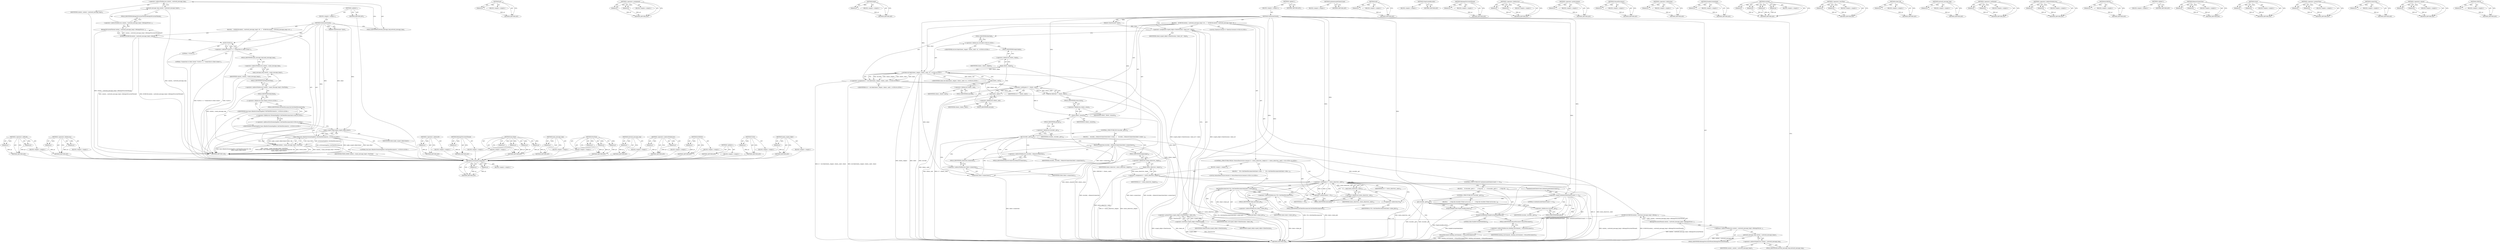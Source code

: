 digraph "CHECK" {
vulnerable_82 [label=<(METHOD,&lt;operator&gt;.shiftLeft)>];
vulnerable_83 [label=<(PARAM,p1)>];
vulnerable_84 [label=<(PARAM,p2)>];
vulnerable_85 [label=<(BLOCK,&lt;empty&gt;,&lt;empty&gt;)>];
vulnerable_86 [label=<(METHOD_RETURN,ANY)>];
vulnerable_108 [label=<(METHOD,&lt;operator&gt;.fieldAccess)>];
vulnerable_109 [label=<(PARAM,p1)>];
vulnerable_110 [label=<(PARAM,p2)>];
vulnerable_111 [label=<(BLOCK,&lt;empty&gt;,&lt;empty&gt;)>];
vulnerable_112 [label=<(METHOD_RETURN,ANY)>];
vulnerable_6 [label=<(METHOD,&lt;global&gt;)<SUB>1</SUB>>];
vulnerable_7 [label=<(BLOCK,&lt;empty&gt;,&lt;empty&gt;)<SUB>1</SUB>>];
vulnerable_8 [label=<(METHOD,OnSessionClosed)<SUB>1</SUB>>];
vulnerable_9 [label=<(PARAM,ClientSession* client)<SUB>1</SUB>>];
vulnerable_10 [label=<(BLOCK,{
   DCHECK(context_-&gt;network_message_loop()-&gt;B...,{
   DCHECK(context_-&gt;network_message_loop()-&gt;B...)<SUB>1</SUB>>];
vulnerable_11 [label=<(DCHECK,DCHECK(context_-&gt;network_message_loop()-&gt;Belong...)<SUB>2</SUB>>];
vulnerable_12 [label=<(BelongsToCurrentThread,context_-&gt;network_message_loop()-&gt;BelongsToCurr...)<SUB>2</SUB>>];
vulnerable_13 [label=<(&lt;operator&gt;.indirectFieldAccess,context_-&gt;network_message_loop()-&gt;BelongsToCurr...)<SUB>2</SUB>>];
vulnerable_14 [label=<(network_message_loop,context_-&gt;network_message_loop())<SUB>2</SUB>>];
vulnerable_15 [label=<(&lt;operator&gt;.indirectFieldAccess,context_-&gt;network_message_loop)<SUB>2</SUB>>];
vulnerable_16 [label=<(IDENTIFIER,context_,context_-&gt;network_message_loop())<SUB>2</SUB>>];
vulnerable_17 [label=<(FIELD_IDENTIFIER,network_message_loop,network_message_loop)<SUB>2</SUB>>];
vulnerable_18 [label=<(FIELD_IDENTIFIER,BelongsToCurrentThread,BelongsToCurrentThread)<SUB>2</SUB>>];
vulnerable_19 [label=<(&lt;operator&gt;.shiftLeft,VLOG(1) &lt;&lt; &quot;Connection to client closed.&quot;)<SUB>4</SUB>>];
vulnerable_20 [label=<(VLOG,VLOG(1))<SUB>4</SUB>>];
vulnerable_21 [label=<(LITERAL,1,VLOG(1))<SUB>4</SUB>>];
vulnerable_22 [label=<(LITERAL,&quot;Connection to client closed.&quot;,VLOG(1) &lt;&lt; &quot;Connection to client closed.&quot;)<SUB>4</SUB>>];
vulnerable_23 [label=<(PostTask,context_-&gt;main_message_loop()-&gt;PostTask(
      ...)<SUB>5</SUB>>];
vulnerable_24 [label=<(&lt;operator&gt;.indirectFieldAccess,context_-&gt;main_message_loop()-&gt;PostTask)<SUB>5</SUB>>];
vulnerable_25 [label=<(main_message_loop,context_-&gt;main_message_loop())<SUB>5</SUB>>];
vulnerable_26 [label=<(&lt;operator&gt;.indirectFieldAccess,context_-&gt;main_message_loop)<SUB>5</SUB>>];
vulnerable_27 [label=<(IDENTIFIER,context_,context_-&gt;main_message_loop())<SUB>5</SUB>>];
vulnerable_28 [label=<(FIELD_IDENTIFIER,main_message_loop,main_message_loop)<SUB>5</SUB>>];
vulnerable_29 [label=<(FIELD_IDENTIFIER,PostTask,PostTask)<SUB>5</SUB>>];
vulnerable_30 [label=<(IDENTIFIER,FROM_HERE,context_-&gt;main_message_loop()-&gt;PostTask(
      ...)<SUB>6</SUB>>];
vulnerable_31 [label="<(base.Bind,base::Bind(&amp;ChromotingHost::OnClientDisconnecte...)<SUB>6</SUB>>"];
vulnerable_32 [label="<(&lt;operator&gt;.fieldAccess,base::Bind)<SUB>6</SUB>>"];
vulnerable_33 [label="<(IDENTIFIER,base,base::Bind(&amp;ChromotingHost::OnClientDisconnecte...)<SUB>6</SUB>>"];
vulnerable_34 [label=<(FIELD_IDENTIFIER,Bind,Bind)<SUB>6</SUB>>];
vulnerable_35 [label="<(&lt;operator&gt;.addressOf,&amp;ChromotingHost::OnClientDisconnected)<SUB>6</SUB>>"];
vulnerable_36 [label="<(&lt;operator&gt;.fieldAccess,ChromotingHost::OnClientDisconnected)<SUB>6</SUB>>"];
vulnerable_37 [label="<(IDENTIFIER,ChromotingHost,base::Bind(&amp;ChromotingHost::OnClientDisconnecte...)<SUB>6</SUB>>"];
vulnerable_38 [label=<(FIELD_IDENTIFIER,OnClientDisconnected,OnClientDisconnected)<SUB>6</SUB>>];
vulnerable_39 [label="<(LITERAL,this,base::Bind(&amp;ChromotingHost::OnClientDisconnecte...)<SUB>6</SUB>>"];
vulnerable_40 [label=<(make_scoped_refptr,make_scoped_refptr(client))<SUB>7</SUB>>];
vulnerable_41 [label=<(IDENTIFIER,client,make_scoped_refptr(client))<SUB>7</SUB>>];
vulnerable_42 [label=<(METHOD_RETURN,void)<SUB>1</SUB>>];
vulnerable_44 [label=<(METHOD_RETURN,ANY)<SUB>1</SUB>>];
vulnerable_113 [label=<(METHOD,&lt;operator&gt;.addressOf)>];
vulnerable_114 [label=<(PARAM,p1)>];
vulnerable_115 [label=<(BLOCK,&lt;empty&gt;,&lt;empty&gt;)>];
vulnerable_116 [label=<(METHOD_RETURN,ANY)>];
vulnerable_69 [label=<(METHOD,BelongsToCurrentThread)>];
vulnerable_70 [label=<(PARAM,p1)>];
vulnerable_71 [label=<(BLOCK,&lt;empty&gt;,&lt;empty&gt;)>];
vulnerable_72 [label=<(METHOD_RETURN,ANY)>];
vulnerable_101 [label=<(METHOD,base.Bind)>];
vulnerable_102 [label=<(PARAM,p1)>];
vulnerable_103 [label=<(PARAM,p2)>];
vulnerable_104 [label=<(PARAM,p3)>];
vulnerable_105 [label=<(PARAM,p4)>];
vulnerable_106 [label=<(BLOCK,&lt;empty&gt;,&lt;empty&gt;)>];
vulnerable_107 [label=<(METHOD_RETURN,ANY)>];
vulnerable_97 [label=<(METHOD,main_message_loop)>];
vulnerable_98 [label=<(PARAM,p1)>];
vulnerable_99 [label=<(BLOCK,&lt;empty&gt;,&lt;empty&gt;)>];
vulnerable_100 [label=<(METHOD_RETURN,ANY)>];
vulnerable_91 [label=<(METHOD,PostTask)>];
vulnerable_92 [label=<(PARAM,p1)>];
vulnerable_93 [label=<(PARAM,p2)>];
vulnerable_94 [label=<(PARAM,p3)>];
vulnerable_95 [label=<(BLOCK,&lt;empty&gt;,&lt;empty&gt;)>];
vulnerable_96 [label=<(METHOD_RETURN,ANY)>];
vulnerable_78 [label=<(METHOD,network_message_loop)>];
vulnerable_79 [label=<(PARAM,p1)>];
vulnerable_80 [label=<(BLOCK,&lt;empty&gt;,&lt;empty&gt;)>];
vulnerable_81 [label=<(METHOD_RETURN,ANY)>];
vulnerable_73 [label=<(METHOD,&lt;operator&gt;.indirectFieldAccess)>];
vulnerable_74 [label=<(PARAM,p1)>];
vulnerable_75 [label=<(PARAM,p2)>];
vulnerable_76 [label=<(BLOCK,&lt;empty&gt;,&lt;empty&gt;)>];
vulnerable_77 [label=<(METHOD_RETURN,ANY)>];
vulnerable_65 [label=<(METHOD,DCHECK)>];
vulnerable_66 [label=<(PARAM,p1)>];
vulnerable_67 [label=<(BLOCK,&lt;empty&gt;,&lt;empty&gt;)>];
vulnerable_68 [label=<(METHOD_RETURN,ANY)>];
vulnerable_59 [label=<(METHOD,&lt;global&gt;)<SUB>1</SUB>>];
vulnerable_60 [label=<(BLOCK,&lt;empty&gt;,&lt;empty&gt;)>];
vulnerable_61 [label=<(METHOD_RETURN,ANY)>];
vulnerable_87 [label=<(METHOD,VLOG)>];
vulnerable_88 [label=<(PARAM,p1)>];
vulnerable_89 [label=<(BLOCK,&lt;empty&gt;,&lt;empty&gt;)>];
vulnerable_90 [label=<(METHOD_RETURN,ANY)>];
vulnerable_117 [label=<(METHOD,make_scoped_refptr)>];
vulnerable_118 [label=<(PARAM,p1)>];
vulnerable_119 [label=<(BLOCK,&lt;empty&gt;,&lt;empty&gt;)>];
vulnerable_120 [label=<(METHOD_RETURN,ANY)>];
fixed_221 [label=<(METHOD,OnClientDisconnected)>];
fixed_222 [label=<(PARAM,p1)>];
fixed_223 [label=<(PARAM,p2)>];
fixed_224 [label=<(BLOCK,&lt;empty&gt;,&lt;empty&gt;)>];
fixed_225 [label=<(METHOD_RETURN,ANY)>];
fixed_204 [label=<(METHOD,get)>];
fixed_205 [label=<(PARAM,p1)>];
fixed_206 [label=<(BLOCK,&lt;empty&gt;,&lt;empty&gt;)>];
fixed_207 [label=<(METHOD_RETURN,ANY)>];
fixed_155 [label=<(METHOD,&lt;operator&gt;.assignment)>];
fixed_156 [label=<(PARAM,p1)>];
fixed_157 [label=<(PARAM,p2)>];
fixed_158 [label=<(BLOCK,&lt;empty&gt;,&lt;empty&gt;)>];
fixed_159 [label=<(METHOD_RETURN,ANY)>];
fixed_182 [label=<(METHOD,begin)>];
fixed_183 [label=<(PARAM,p1)>];
fixed_184 [label=<(BLOCK,&lt;empty&gt;,&lt;empty&gt;)>];
fixed_185 [label=<(METHOD_RETURN,ANY)>];
fixed_6 [label=<(METHOD,&lt;global&gt;)<SUB>1</SUB>>];
fixed_7 [label=<(BLOCK,&lt;empty&gt;,&lt;empty&gt;)<SUB>1</SUB>>];
fixed_8 [label=<(METHOD,OnSessionClosed)<SUB>1</SUB>>];
fixed_9 [label=<(PARAM,ClientSession* client)<SUB>1</SUB>>];
fixed_10 [label=<(BLOCK,{
   DCHECK(context_-&gt;network_message_loop()-&gt;B...,{
   DCHECK(context_-&gt;network_message_loop()-&gt;B...)<SUB>1</SUB>>];
fixed_11 [label=<(DCHECK,DCHECK(context_-&gt;network_message_loop()-&gt;Belong...)<SUB>2</SUB>>];
fixed_12 [label=<(BelongsToCurrentThread,context_-&gt;network_message_loop()-&gt;BelongsToCurr...)<SUB>2</SUB>>];
fixed_13 [label=<(&lt;operator&gt;.indirectFieldAccess,context_-&gt;network_message_loop()-&gt;BelongsToCurr...)<SUB>2</SUB>>];
fixed_14 [label=<(network_message_loop,context_-&gt;network_message_loop())<SUB>2</SUB>>];
fixed_15 [label=<(&lt;operator&gt;.indirectFieldAccess,context_-&gt;network_message_loop)<SUB>2</SUB>>];
fixed_16 [label=<(IDENTIFIER,context_,context_-&gt;network_message_loop())<SUB>2</SUB>>];
fixed_17 [label=<(FIELD_IDENTIFIER,network_message_loop,network_message_loop)<SUB>2</SUB>>];
fixed_18 [label=<(FIELD_IDENTIFIER,BelongsToCurrentThread,BelongsToCurrentThread)<SUB>2</SUB>>];
fixed_19 [label=<(&lt;operator&gt;.assignment,scoped_refptr&lt;ClientSession&gt; client_ref = client)<SUB>4</SUB>>];
fixed_20 [label=<(&lt;operator&gt;.greaterThan,scoped_refptr&lt;ClientSession&gt; client_ref)<SUB>4</SUB>>];
fixed_21 [label=<(&lt;operator&gt;.lessThan,scoped_refptr&lt;ClientSession)<SUB>4</SUB>>];
fixed_22 [label=<(IDENTIFIER,scoped_refptr,scoped_refptr&lt;ClientSession)<SUB>4</SUB>>];
fixed_23 [label=<(IDENTIFIER,ClientSession,scoped_refptr&lt;ClientSession)<SUB>4</SUB>>];
fixed_24 [label=<(IDENTIFIER,client_ref,scoped_refptr&lt;ClientSession&gt; client_ref)<SUB>4</SUB>>];
fixed_25 [label=<(IDENTIFIER,client,scoped_refptr&lt;ClientSession&gt; client_ref = client)<SUB>4</SUB>>];
fixed_26 [label="<(LOCAL,ClientList.iterator it: ClientList.iterator)<SUB>6</SUB>>"];
fixed_27 [label="<(&lt;operator&gt;.assignment,it = std::find(clients_.begin(), clients_.end()...)<SUB>6</SUB>>"];
fixed_28 [label="<(IDENTIFIER,it,it = std::find(clients_.begin(), clients_.end()...)<SUB>6</SUB>>"];
fixed_29 [label="<(std.find,std::find(clients_.begin(), clients_.end(), cli...)<SUB>6</SUB>>"];
fixed_30 [label="<(&lt;operator&gt;.fieldAccess,std::find)<SUB>6</SUB>>"];
fixed_31 [label="<(IDENTIFIER,std,std::find(clients_.begin(), clients_.end(), cli...)<SUB>6</SUB>>"];
fixed_32 [label=<(FIELD_IDENTIFIER,find,find)<SUB>6</SUB>>];
fixed_33 [label=<(begin,clients_.begin())<SUB>6</SUB>>];
fixed_34 [label=<(&lt;operator&gt;.fieldAccess,clients_.begin)<SUB>6</SUB>>];
fixed_35 [label=<(IDENTIFIER,clients_,clients_.begin())<SUB>6</SUB>>];
fixed_36 [label=<(FIELD_IDENTIFIER,begin,begin)<SUB>6</SUB>>];
fixed_37 [label=<(end,clients_.end())<SUB>6</SUB>>];
fixed_38 [label=<(&lt;operator&gt;.fieldAccess,clients_.end)<SUB>6</SUB>>];
fixed_39 [label=<(IDENTIFIER,clients_,clients_.end())<SUB>6</SUB>>];
fixed_40 [label=<(FIELD_IDENTIFIER,end,end)<SUB>6</SUB>>];
fixed_41 [label="<(IDENTIFIER,client,std::find(clients_.begin(), clients_.end(), cli...)<SUB>6</SUB>>"];
fixed_42 [label=<(CHECK,CHECK(it != clients_.end()))<SUB>7</SUB>>];
fixed_43 [label=<(&lt;operator&gt;.notEquals,it != clients_.end())<SUB>7</SUB>>];
fixed_44 [label=<(IDENTIFIER,it,it != clients_.end())<SUB>7</SUB>>];
fixed_45 [label=<(end,clients_.end())<SUB>7</SUB>>];
fixed_46 [label=<(&lt;operator&gt;.fieldAccess,clients_.end)<SUB>7</SUB>>];
fixed_47 [label=<(IDENTIFIER,clients_,clients_.end())<SUB>7</SUB>>];
fixed_48 [label=<(FIELD_IDENTIFIER,end,end)<SUB>7</SUB>>];
fixed_49 [label=<(erase,clients_.erase(it))<SUB>8</SUB>>];
fixed_50 [label=<(&lt;operator&gt;.fieldAccess,clients_.erase)<SUB>8</SUB>>];
fixed_51 [label=<(IDENTIFIER,clients_,clients_.erase(it))<SUB>8</SUB>>];
fixed_52 [label=<(FIELD_IDENTIFIER,erase,erase)<SUB>8</SUB>>];
fixed_53 [label=<(IDENTIFIER,it,clients_.erase(it))<SUB>8</SUB>>];
fixed_54 [label=<(CONTROL_STRUCTURE,IF,if (recorder_.get()))<SUB>10</SUB>>];
fixed_55 [label=<(get,recorder_.get())<SUB>10</SUB>>];
fixed_56 [label=<(&lt;operator&gt;.fieldAccess,recorder_.get)<SUB>10</SUB>>];
fixed_57 [label=<(IDENTIFIER,recorder_,recorder_.get())<SUB>10</SUB>>];
fixed_58 [label=<(FIELD_IDENTIFIER,get,get)<SUB>10</SUB>>];
fixed_59 [label=<(BLOCK,{
    recorder_-&gt;RemoveConnection(client-&gt;conne...,{
    recorder_-&gt;RemoveConnection(client-&gt;conne...)<SUB>10</SUB>>];
fixed_60 [label=<(RemoveConnection,recorder_-&gt;RemoveConnection(client-&gt;connection()))<SUB>11</SUB>>];
fixed_61 [label=<(&lt;operator&gt;.indirectFieldAccess,recorder_-&gt;RemoveConnection)<SUB>11</SUB>>];
fixed_62 [label=<(IDENTIFIER,recorder_,recorder_-&gt;RemoveConnection(client-&gt;connection()))<SUB>11</SUB>>];
fixed_63 [label=<(FIELD_IDENTIFIER,RemoveConnection,RemoveConnection)<SUB>11</SUB>>];
fixed_64 [label=<(connection,client-&gt;connection())<SUB>11</SUB>>];
fixed_65 [label=<(&lt;operator&gt;.indirectFieldAccess,client-&gt;connection)<SUB>11</SUB>>];
fixed_66 [label=<(IDENTIFIER,client,client-&gt;connection())<SUB>11</SUB>>];
fixed_67 [label=<(FIELD_IDENTIFIER,connection,connection)<SUB>11</SUB>>];
fixed_68 [label="<(CONTROL_STRUCTURE,FOR,for (StatusObserverList::iterator it = status_observers_.begin();it != status_observers_.end();++it))<SUB>14</SUB>>"];
fixed_69 [label=<(BLOCK,&lt;empty&gt;,&lt;empty&gt;)<SUB>14</SUB>>];
fixed_70 [label="<(LOCAL,StatusObserverList.iterator it: StatusObserverList.iterator)<SUB>14</SUB>>"];
fixed_71 [label=<(&lt;operator&gt;.assignment,it = status_observers_.begin())<SUB>14</SUB>>];
fixed_72 [label=<(IDENTIFIER,it,it = status_observers_.begin())<SUB>14</SUB>>];
fixed_73 [label=<(begin,status_observers_.begin())<SUB>14</SUB>>];
fixed_74 [label=<(&lt;operator&gt;.fieldAccess,status_observers_.begin)<SUB>14</SUB>>];
fixed_75 [label=<(IDENTIFIER,status_observers_,status_observers_.begin())<SUB>14</SUB>>];
fixed_76 [label=<(FIELD_IDENTIFIER,begin,begin)<SUB>14</SUB>>];
fixed_77 [label=<(&lt;operator&gt;.notEquals,it != status_observers_.end())<SUB>15</SUB>>];
fixed_78 [label=<(IDENTIFIER,it,it != status_observers_.end())<SUB>15</SUB>>];
fixed_79 [label=<(end,status_observers_.end())<SUB>15</SUB>>];
fixed_80 [label=<(&lt;operator&gt;.fieldAccess,status_observers_.end)<SUB>15</SUB>>];
fixed_81 [label=<(IDENTIFIER,status_observers_,status_observers_.end())<SUB>15</SUB>>];
fixed_82 [label=<(FIELD_IDENTIFIER,end,end)<SUB>15</SUB>>];
fixed_83 [label=<(&lt;operator&gt;.preIncrement,++it)<SUB>15</SUB>>];
fixed_84 [label=<(IDENTIFIER,it,++it)<SUB>15</SUB>>];
fixed_85 [label=<(BLOCK,{
    (*it)-&gt;OnClientDisconnected(client-&gt;clien...,{
    (*it)-&gt;OnClientDisconnected(client-&gt;clien...)<SUB>15</SUB>>];
fixed_86 [label=<(OnClientDisconnected,(*it)-&gt;OnClientDisconnected(client-&gt;client_jid()))<SUB>16</SUB>>];
fixed_87 [label=<(&lt;operator&gt;.indirectFieldAccess,(*it)-&gt;OnClientDisconnected)<SUB>16</SUB>>];
fixed_88 [label=<(&lt;operator&gt;.indirection,*it)<SUB>16</SUB>>];
fixed_89 [label=<(IDENTIFIER,it,(*it)-&gt;OnClientDisconnected(client-&gt;client_jid()))<SUB>16</SUB>>];
fixed_90 [label=<(FIELD_IDENTIFIER,OnClientDisconnected,OnClientDisconnected)<SUB>16</SUB>>];
fixed_91 [label=<(client_jid,client-&gt;client_jid())<SUB>16</SUB>>];
fixed_92 [label=<(&lt;operator&gt;.indirectFieldAccess,client-&gt;client_jid)<SUB>16</SUB>>];
fixed_93 [label=<(IDENTIFIER,client,client-&gt;client_jid())<SUB>16</SUB>>];
fixed_94 [label=<(FIELD_IDENTIFIER,client_jid,client_jid)<SUB>16</SUB>>];
fixed_95 [label=<(CONTROL_STRUCTURE,IF,if (AuthenticatedClientsCount() == 0))<SUB>19</SUB>>];
fixed_96 [label=<(&lt;operator&gt;.equals,AuthenticatedClientsCount() == 0)<SUB>19</SUB>>];
fixed_97 [label=<(AuthenticatedClientsCount,AuthenticatedClientsCount())<SUB>19</SUB>>];
fixed_98 [label=<(LITERAL,0,AuthenticatedClientsCount() == 0)<SUB>19</SUB>>];
fixed_99 [label=<(BLOCK,{
    if (recorder_.get()) {
      // Stop the ...,{
    if (recorder_.get()) {
      // Stop the ...)<SUB>19</SUB>>];
fixed_100 [label=<(CONTROL_STRUCTURE,IF,if (recorder_.get()))<SUB>20</SUB>>];
fixed_101 [label=<(get,recorder_.get())<SUB>20</SUB>>];
fixed_102 [label=<(&lt;operator&gt;.fieldAccess,recorder_.get)<SUB>20</SUB>>];
fixed_103 [label=<(IDENTIFIER,recorder_,recorder_.get())<SUB>20</SUB>>];
fixed_104 [label=<(FIELD_IDENTIFIER,get,get)<SUB>20</SUB>>];
fixed_105 [label=<(BLOCK,{
      // Stop the recorder if there are no mo...,{
      // Stop the recorder if there are no mo...)<SUB>20</SUB>>];
fixed_106 [label=<(StopScreenRecorder,StopScreenRecorder())<SUB>22</SUB>>];
fixed_107 [label=<(EnableCurtainMode,EnableCurtainMode(false))<SUB>26</SUB>>];
fixed_108 [label=<(LITERAL,false,EnableCurtainMode(false))<SUB>26</SUB>>];
fixed_109 [label=<(OnLastDisconnect,desktop_environment_-&gt;OnLastDisconnect())<SUB>27</SUB>>];
fixed_110 [label=<(&lt;operator&gt;.indirectFieldAccess,desktop_environment_-&gt;OnLastDisconnect)<SUB>27</SUB>>];
fixed_111 [label=<(IDENTIFIER,desktop_environment_,desktop_environment_-&gt;OnLastDisconnect())<SUB>27</SUB>>];
fixed_112 [label=<(FIELD_IDENTIFIER,OnLastDisconnect,OnLastDisconnect)<SUB>27</SUB>>];
fixed_113 [label=<(METHOD_RETURN,void)<SUB>1</SUB>>];
fixed_115 [label=<(METHOD_RETURN,ANY)<SUB>1</SUB>>];
fixed_239 [label=<(METHOD,AuthenticatedClientsCount)>];
fixed_240 [label=<(BLOCK,&lt;empty&gt;,&lt;empty&gt;)>];
fixed_241 [label=<(METHOD_RETURN,ANY)>];
fixed_186 [label=<(METHOD,end)>];
fixed_187 [label=<(PARAM,p1)>];
fixed_188 [label=<(BLOCK,&lt;empty&gt;,&lt;empty&gt;)>];
fixed_189 [label=<(METHOD_RETURN,ANY)>];
fixed_242 [label=<(METHOD,StopScreenRecorder)>];
fixed_243 [label=<(BLOCK,&lt;empty&gt;,&lt;empty&gt;)>];
fixed_244 [label=<(METHOD_RETURN,ANY)>];
fixed_142 [label=<(METHOD,BelongsToCurrentThread)>];
fixed_143 [label=<(PARAM,p1)>];
fixed_144 [label=<(BLOCK,&lt;empty&gt;,&lt;empty&gt;)>];
fixed_145 [label=<(METHOD_RETURN,ANY)>];
fixed_177 [label=<(METHOD,&lt;operator&gt;.fieldAccess)>];
fixed_178 [label=<(PARAM,p1)>];
fixed_179 [label=<(PARAM,p2)>];
fixed_180 [label=<(BLOCK,&lt;empty&gt;,&lt;empty&gt;)>];
fixed_181 [label=<(METHOD_RETURN,ANY)>];
fixed_217 [label=<(METHOD,&lt;operator&gt;.preIncrement)>];
fixed_218 [label=<(PARAM,p1)>];
fixed_219 [label=<(BLOCK,&lt;empty&gt;,&lt;empty&gt;)>];
fixed_220 [label=<(METHOD_RETURN,ANY)>];
fixed_249 [label=<(METHOD,OnLastDisconnect)>];
fixed_250 [label=<(PARAM,p1)>];
fixed_251 [label=<(BLOCK,&lt;empty&gt;,&lt;empty&gt;)>];
fixed_252 [label=<(METHOD_RETURN,ANY)>];
fixed_226 [label=<(METHOD,&lt;operator&gt;.indirection)>];
fixed_227 [label=<(PARAM,p1)>];
fixed_228 [label=<(BLOCK,&lt;empty&gt;,&lt;empty&gt;)>];
fixed_229 [label=<(METHOD_RETURN,ANY)>];
fixed_245 [label=<(METHOD,EnableCurtainMode)>];
fixed_246 [label=<(PARAM,p1)>];
fixed_247 [label=<(BLOCK,&lt;empty&gt;,&lt;empty&gt;)>];
fixed_248 [label=<(METHOD_RETURN,ANY)>];
fixed_170 [label=<(METHOD,std.find)>];
fixed_171 [label=<(PARAM,p1)>];
fixed_172 [label=<(PARAM,p2)>];
fixed_173 [label=<(PARAM,p3)>];
fixed_174 [label=<(PARAM,p4)>];
fixed_175 [label=<(BLOCK,&lt;empty&gt;,&lt;empty&gt;)>];
fixed_176 [label=<(METHOD_RETURN,ANY)>];
fixed_165 [label=<(METHOD,&lt;operator&gt;.lessThan)>];
fixed_166 [label=<(PARAM,p1)>];
fixed_167 [label=<(PARAM,p2)>];
fixed_168 [label=<(BLOCK,&lt;empty&gt;,&lt;empty&gt;)>];
fixed_169 [label=<(METHOD_RETURN,ANY)>];
fixed_230 [label=<(METHOD,client_jid)>];
fixed_231 [label=<(PARAM,p1)>];
fixed_232 [label=<(BLOCK,&lt;empty&gt;,&lt;empty&gt;)>];
fixed_233 [label=<(METHOD_RETURN,ANY)>];
fixed_151 [label=<(METHOD,network_message_loop)>];
fixed_152 [label=<(PARAM,p1)>];
fixed_153 [label=<(BLOCK,&lt;empty&gt;,&lt;empty&gt;)>];
fixed_154 [label=<(METHOD_RETURN,ANY)>];
fixed_194 [label=<(METHOD,&lt;operator&gt;.notEquals)>];
fixed_195 [label=<(PARAM,p1)>];
fixed_196 [label=<(PARAM,p2)>];
fixed_197 [label=<(BLOCK,&lt;empty&gt;,&lt;empty&gt;)>];
fixed_198 [label=<(METHOD_RETURN,ANY)>];
fixed_146 [label=<(METHOD,&lt;operator&gt;.indirectFieldAccess)>];
fixed_147 [label=<(PARAM,p1)>];
fixed_148 [label=<(PARAM,p2)>];
fixed_149 [label=<(BLOCK,&lt;empty&gt;,&lt;empty&gt;)>];
fixed_150 [label=<(METHOD_RETURN,ANY)>];
fixed_138 [label=<(METHOD,DCHECK)>];
fixed_139 [label=<(PARAM,p1)>];
fixed_140 [label=<(BLOCK,&lt;empty&gt;,&lt;empty&gt;)>];
fixed_141 [label=<(METHOD_RETURN,ANY)>];
fixed_132 [label=<(METHOD,&lt;global&gt;)<SUB>1</SUB>>];
fixed_133 [label=<(BLOCK,&lt;empty&gt;,&lt;empty&gt;)>];
fixed_134 [label=<(METHOD_RETURN,ANY)>];
fixed_208 [label=<(METHOD,RemoveConnection)>];
fixed_209 [label=<(PARAM,p1)>];
fixed_210 [label=<(PARAM,p2)>];
fixed_211 [label=<(BLOCK,&lt;empty&gt;,&lt;empty&gt;)>];
fixed_212 [label=<(METHOD_RETURN,ANY)>];
fixed_199 [label=<(METHOD,erase)>];
fixed_200 [label=<(PARAM,p1)>];
fixed_201 [label=<(PARAM,p2)>];
fixed_202 [label=<(BLOCK,&lt;empty&gt;,&lt;empty&gt;)>];
fixed_203 [label=<(METHOD_RETURN,ANY)>];
fixed_160 [label=<(METHOD,&lt;operator&gt;.greaterThan)>];
fixed_161 [label=<(PARAM,p1)>];
fixed_162 [label=<(PARAM,p2)>];
fixed_163 [label=<(BLOCK,&lt;empty&gt;,&lt;empty&gt;)>];
fixed_164 [label=<(METHOD_RETURN,ANY)>];
fixed_213 [label=<(METHOD,connection)>];
fixed_214 [label=<(PARAM,p1)>];
fixed_215 [label=<(BLOCK,&lt;empty&gt;,&lt;empty&gt;)>];
fixed_216 [label=<(METHOD_RETURN,ANY)>];
fixed_234 [label=<(METHOD,&lt;operator&gt;.equals)>];
fixed_235 [label=<(PARAM,p1)>];
fixed_236 [label=<(PARAM,p2)>];
fixed_237 [label=<(BLOCK,&lt;empty&gt;,&lt;empty&gt;)>];
fixed_238 [label=<(METHOD_RETURN,ANY)>];
fixed_190 [label=<(METHOD,CHECK)>];
fixed_191 [label=<(PARAM,p1)>];
fixed_192 [label=<(BLOCK,&lt;empty&gt;,&lt;empty&gt;)>];
fixed_193 [label=<(METHOD_RETURN,ANY)>];
vulnerable_82 -> vulnerable_83  [key=0, label="AST: "];
vulnerable_82 -> vulnerable_83  [key=1, label="DDG: "];
vulnerable_82 -> vulnerable_85  [key=0, label="AST: "];
vulnerable_82 -> vulnerable_84  [key=0, label="AST: "];
vulnerable_82 -> vulnerable_84  [key=1, label="DDG: "];
vulnerable_82 -> vulnerable_86  [key=0, label="AST: "];
vulnerable_82 -> vulnerable_86  [key=1, label="CFG: "];
vulnerable_83 -> vulnerable_86  [key=0, label="DDG: p1"];
vulnerable_84 -> vulnerable_86  [key=0, label="DDG: p2"];
vulnerable_85 -> fixed_221  [key=0];
vulnerable_86 -> fixed_221  [key=0];
vulnerable_108 -> vulnerable_109  [key=0, label="AST: "];
vulnerable_108 -> vulnerable_109  [key=1, label="DDG: "];
vulnerable_108 -> vulnerable_111  [key=0, label="AST: "];
vulnerable_108 -> vulnerable_110  [key=0, label="AST: "];
vulnerable_108 -> vulnerable_110  [key=1, label="DDG: "];
vulnerable_108 -> vulnerable_112  [key=0, label="AST: "];
vulnerable_108 -> vulnerable_112  [key=1, label="CFG: "];
vulnerable_109 -> vulnerable_112  [key=0, label="DDG: p1"];
vulnerable_110 -> vulnerable_112  [key=0, label="DDG: p2"];
vulnerable_111 -> fixed_221  [key=0];
vulnerable_112 -> fixed_221  [key=0];
vulnerable_6 -> vulnerable_7  [key=0, label="AST: "];
vulnerable_6 -> vulnerable_44  [key=0, label="AST: "];
vulnerable_6 -> vulnerable_44  [key=1, label="CFG: "];
vulnerable_7 -> vulnerable_8  [key=0, label="AST: "];
vulnerable_8 -> vulnerable_9  [key=0, label="AST: "];
vulnerable_8 -> vulnerable_9  [key=1, label="DDG: "];
vulnerable_8 -> vulnerable_10  [key=0, label="AST: "];
vulnerable_8 -> vulnerable_42  [key=0, label="AST: "];
vulnerable_8 -> vulnerable_17  [key=0, label="CFG: "];
vulnerable_8 -> vulnerable_19  [key=0, label="DDG: "];
vulnerable_8 -> vulnerable_23  [key=0, label="DDG: "];
vulnerable_8 -> vulnerable_20  [key=0, label="DDG: "];
vulnerable_8 -> vulnerable_31  [key=0, label="DDG: "];
vulnerable_8 -> vulnerable_40  [key=0, label="DDG: "];
vulnerable_9 -> vulnerable_40  [key=0, label="DDG: client"];
vulnerable_10 -> vulnerable_11  [key=0, label="AST: "];
vulnerable_10 -> vulnerable_19  [key=0, label="AST: "];
vulnerable_10 -> vulnerable_23  [key=0, label="AST: "];
vulnerable_11 -> vulnerable_12  [key=0, label="AST: "];
vulnerable_11 -> vulnerable_20  [key=0, label="CFG: "];
vulnerable_11 -> vulnerable_42  [key=0, label="DDG: context_-&gt;network_message_loop()-&gt;BelongsToCurrentThread()"];
vulnerable_11 -> vulnerable_42  [key=1, label="DDG: DCHECK(context_-&gt;network_message_loop()-&gt;BelongsToCurrentThread())"];
vulnerable_12 -> vulnerable_13  [key=0, label="AST: "];
vulnerable_12 -> vulnerable_11  [key=0, label="CFG: "];
vulnerable_12 -> vulnerable_11  [key=1, label="DDG: context_-&gt;network_message_loop()-&gt;BelongsToCurrentThread"];
vulnerable_12 -> vulnerable_42  [key=0, label="DDG: context_-&gt;network_message_loop()-&gt;BelongsToCurrentThread"];
vulnerable_13 -> vulnerable_14  [key=0, label="AST: "];
vulnerable_13 -> vulnerable_18  [key=0, label="AST: "];
vulnerable_13 -> vulnerable_12  [key=0, label="CFG: "];
vulnerable_14 -> vulnerable_15  [key=0, label="AST: "];
vulnerable_14 -> vulnerable_18  [key=0, label="CFG: "];
vulnerable_14 -> vulnerable_42  [key=0, label="DDG: context_-&gt;network_message_loop"];
vulnerable_15 -> vulnerable_16  [key=0, label="AST: "];
vulnerable_15 -> vulnerable_17  [key=0, label="AST: "];
vulnerable_15 -> vulnerable_14  [key=0, label="CFG: "];
vulnerable_16 -> fixed_221  [key=0];
vulnerable_17 -> vulnerable_15  [key=0, label="CFG: "];
vulnerable_18 -> vulnerable_13  [key=0, label="CFG: "];
vulnerable_19 -> vulnerable_20  [key=0, label="AST: "];
vulnerable_19 -> vulnerable_22  [key=0, label="AST: "];
vulnerable_19 -> vulnerable_28  [key=0, label="CFG: "];
vulnerable_19 -> vulnerable_42  [key=0, label="DDG: VLOG(1)"];
vulnerable_19 -> vulnerable_42  [key=1, label="DDG: VLOG(1) &lt;&lt; &quot;Connection to client closed.&quot;"];
vulnerable_20 -> vulnerable_21  [key=0, label="AST: "];
vulnerable_20 -> vulnerable_19  [key=0, label="CFG: "];
vulnerable_20 -> vulnerable_19  [key=1, label="DDG: 1"];
vulnerable_21 -> fixed_221  [key=0];
vulnerable_22 -> fixed_221  [key=0];
vulnerable_23 -> vulnerable_24  [key=0, label="AST: "];
vulnerable_23 -> vulnerable_30  [key=0, label="AST: "];
vulnerable_23 -> vulnerable_31  [key=0, label="AST: "];
vulnerable_23 -> vulnerable_42  [key=0, label="CFG: "];
vulnerable_23 -> vulnerable_42  [key=1, label="DDG: context_-&gt;main_message_loop()-&gt;PostTask"];
vulnerable_23 -> vulnerable_42  [key=2, label="DDG: base::Bind(&amp;ChromotingHost::OnClientDisconnected, this,
                            make_scoped_refptr(client))"];
vulnerable_23 -> vulnerable_42  [key=3, label="DDG: context_-&gt;main_message_loop()-&gt;PostTask(
      FROM_HERE, base::Bind(&amp;ChromotingHost::OnClientDisconnected, this,
                            make_scoped_refptr(client)))"];
vulnerable_23 -> vulnerable_42  [key=4, label="DDG: FROM_HERE"];
vulnerable_24 -> vulnerable_25  [key=0, label="AST: "];
vulnerable_24 -> vulnerable_29  [key=0, label="AST: "];
vulnerable_24 -> vulnerable_34  [key=0, label="CFG: "];
vulnerable_25 -> vulnerable_26  [key=0, label="AST: "];
vulnerable_25 -> vulnerable_29  [key=0, label="CFG: "];
vulnerable_25 -> vulnerable_42  [key=0, label="DDG: context_-&gt;main_message_loop"];
vulnerable_26 -> vulnerable_27  [key=0, label="AST: "];
vulnerable_26 -> vulnerable_28  [key=0, label="AST: "];
vulnerable_26 -> vulnerable_25  [key=0, label="CFG: "];
vulnerable_27 -> fixed_221  [key=0];
vulnerable_28 -> vulnerable_26  [key=0, label="CFG: "];
vulnerable_29 -> vulnerable_24  [key=0, label="CFG: "];
vulnerable_30 -> fixed_221  [key=0];
vulnerable_31 -> vulnerable_32  [key=0, label="AST: "];
vulnerable_31 -> vulnerable_35  [key=0, label="AST: "];
vulnerable_31 -> vulnerable_39  [key=0, label="AST: "];
vulnerable_31 -> vulnerable_40  [key=0, label="AST: "];
vulnerable_31 -> vulnerable_23  [key=0, label="CFG: "];
vulnerable_31 -> vulnerable_23  [key=1, label="DDG: base::Bind"];
vulnerable_31 -> vulnerable_23  [key=2, label="DDG: &amp;ChromotingHost::OnClientDisconnected"];
vulnerable_31 -> vulnerable_23  [key=3, label="DDG: this"];
vulnerable_31 -> vulnerable_23  [key=4, label="DDG: make_scoped_refptr(client)"];
vulnerable_31 -> vulnerable_42  [key=0, label="DDG: base::Bind"];
vulnerable_31 -> vulnerable_42  [key=1, label="DDG: &amp;ChromotingHost::OnClientDisconnected"];
vulnerable_31 -> vulnerable_42  [key=2, label="DDG: make_scoped_refptr(client)"];
vulnerable_32 -> vulnerable_33  [key=0, label="AST: "];
vulnerable_32 -> vulnerable_34  [key=0, label="AST: "];
vulnerable_32 -> vulnerable_38  [key=0, label="CFG: "];
vulnerable_33 -> fixed_221  [key=0];
vulnerable_34 -> vulnerable_32  [key=0, label="CFG: "];
vulnerable_35 -> vulnerable_36  [key=0, label="AST: "];
vulnerable_35 -> vulnerable_40  [key=0, label="CFG: "];
vulnerable_36 -> vulnerable_37  [key=0, label="AST: "];
vulnerable_36 -> vulnerable_38  [key=0, label="AST: "];
vulnerable_36 -> vulnerable_35  [key=0, label="CFG: "];
vulnerable_37 -> fixed_221  [key=0];
vulnerable_38 -> vulnerable_36  [key=0, label="CFG: "];
vulnerable_39 -> fixed_221  [key=0];
vulnerable_40 -> vulnerable_41  [key=0, label="AST: "];
vulnerable_40 -> vulnerable_31  [key=0, label="CFG: "];
vulnerable_40 -> vulnerable_31  [key=1, label="DDG: client"];
vulnerable_40 -> vulnerable_42  [key=0, label="DDG: client"];
vulnerable_41 -> fixed_221  [key=0];
vulnerable_42 -> fixed_221  [key=0];
vulnerable_44 -> fixed_221  [key=0];
vulnerable_113 -> vulnerable_114  [key=0, label="AST: "];
vulnerable_113 -> vulnerable_114  [key=1, label="DDG: "];
vulnerable_113 -> vulnerable_115  [key=0, label="AST: "];
vulnerable_113 -> vulnerable_116  [key=0, label="AST: "];
vulnerable_113 -> vulnerable_116  [key=1, label="CFG: "];
vulnerable_114 -> vulnerable_116  [key=0, label="DDG: p1"];
vulnerable_115 -> fixed_221  [key=0];
vulnerable_116 -> fixed_221  [key=0];
vulnerable_69 -> vulnerable_70  [key=0, label="AST: "];
vulnerable_69 -> vulnerable_70  [key=1, label="DDG: "];
vulnerable_69 -> vulnerable_71  [key=0, label="AST: "];
vulnerable_69 -> vulnerable_72  [key=0, label="AST: "];
vulnerable_69 -> vulnerable_72  [key=1, label="CFG: "];
vulnerable_70 -> vulnerable_72  [key=0, label="DDG: p1"];
vulnerable_71 -> fixed_221  [key=0];
vulnerable_72 -> fixed_221  [key=0];
vulnerable_101 -> vulnerable_102  [key=0, label="AST: "];
vulnerable_101 -> vulnerable_102  [key=1, label="DDG: "];
vulnerable_101 -> vulnerable_106  [key=0, label="AST: "];
vulnerable_101 -> vulnerable_103  [key=0, label="AST: "];
vulnerable_101 -> vulnerable_103  [key=1, label="DDG: "];
vulnerable_101 -> vulnerable_107  [key=0, label="AST: "];
vulnerable_101 -> vulnerable_107  [key=1, label="CFG: "];
vulnerable_101 -> vulnerable_104  [key=0, label="AST: "];
vulnerable_101 -> vulnerable_104  [key=1, label="DDG: "];
vulnerable_101 -> vulnerable_105  [key=0, label="AST: "];
vulnerable_101 -> vulnerable_105  [key=1, label="DDG: "];
vulnerable_102 -> vulnerable_107  [key=0, label="DDG: p1"];
vulnerable_103 -> vulnerable_107  [key=0, label="DDG: p2"];
vulnerable_104 -> vulnerable_107  [key=0, label="DDG: p3"];
vulnerable_105 -> vulnerable_107  [key=0, label="DDG: p4"];
vulnerable_106 -> fixed_221  [key=0];
vulnerable_107 -> fixed_221  [key=0];
vulnerable_97 -> vulnerable_98  [key=0, label="AST: "];
vulnerable_97 -> vulnerable_98  [key=1, label="DDG: "];
vulnerable_97 -> vulnerable_99  [key=0, label="AST: "];
vulnerable_97 -> vulnerable_100  [key=0, label="AST: "];
vulnerable_97 -> vulnerable_100  [key=1, label="CFG: "];
vulnerable_98 -> vulnerable_100  [key=0, label="DDG: p1"];
vulnerable_99 -> fixed_221  [key=0];
vulnerable_100 -> fixed_221  [key=0];
vulnerable_91 -> vulnerable_92  [key=0, label="AST: "];
vulnerable_91 -> vulnerable_92  [key=1, label="DDG: "];
vulnerable_91 -> vulnerable_95  [key=0, label="AST: "];
vulnerable_91 -> vulnerable_93  [key=0, label="AST: "];
vulnerable_91 -> vulnerable_93  [key=1, label="DDG: "];
vulnerable_91 -> vulnerable_96  [key=0, label="AST: "];
vulnerable_91 -> vulnerable_96  [key=1, label="CFG: "];
vulnerable_91 -> vulnerable_94  [key=0, label="AST: "];
vulnerable_91 -> vulnerable_94  [key=1, label="DDG: "];
vulnerable_92 -> vulnerable_96  [key=0, label="DDG: p1"];
vulnerable_93 -> vulnerable_96  [key=0, label="DDG: p2"];
vulnerable_94 -> vulnerable_96  [key=0, label="DDG: p3"];
vulnerable_95 -> fixed_221  [key=0];
vulnerable_96 -> fixed_221  [key=0];
vulnerable_78 -> vulnerable_79  [key=0, label="AST: "];
vulnerable_78 -> vulnerable_79  [key=1, label="DDG: "];
vulnerable_78 -> vulnerable_80  [key=0, label="AST: "];
vulnerable_78 -> vulnerable_81  [key=0, label="AST: "];
vulnerable_78 -> vulnerable_81  [key=1, label="CFG: "];
vulnerable_79 -> vulnerable_81  [key=0, label="DDG: p1"];
vulnerable_80 -> fixed_221  [key=0];
vulnerable_81 -> fixed_221  [key=0];
vulnerable_73 -> vulnerable_74  [key=0, label="AST: "];
vulnerable_73 -> vulnerable_74  [key=1, label="DDG: "];
vulnerable_73 -> vulnerable_76  [key=0, label="AST: "];
vulnerable_73 -> vulnerable_75  [key=0, label="AST: "];
vulnerable_73 -> vulnerable_75  [key=1, label="DDG: "];
vulnerable_73 -> vulnerable_77  [key=0, label="AST: "];
vulnerable_73 -> vulnerable_77  [key=1, label="CFG: "];
vulnerable_74 -> vulnerable_77  [key=0, label="DDG: p1"];
vulnerable_75 -> vulnerable_77  [key=0, label="DDG: p2"];
vulnerable_76 -> fixed_221  [key=0];
vulnerable_77 -> fixed_221  [key=0];
vulnerable_65 -> vulnerable_66  [key=0, label="AST: "];
vulnerable_65 -> vulnerable_66  [key=1, label="DDG: "];
vulnerable_65 -> vulnerable_67  [key=0, label="AST: "];
vulnerable_65 -> vulnerable_68  [key=0, label="AST: "];
vulnerable_65 -> vulnerable_68  [key=1, label="CFG: "];
vulnerable_66 -> vulnerable_68  [key=0, label="DDG: p1"];
vulnerable_67 -> fixed_221  [key=0];
vulnerable_68 -> fixed_221  [key=0];
vulnerable_59 -> vulnerable_60  [key=0, label="AST: "];
vulnerable_59 -> vulnerable_61  [key=0, label="AST: "];
vulnerable_59 -> vulnerable_61  [key=1, label="CFG: "];
vulnerable_60 -> fixed_221  [key=0];
vulnerable_61 -> fixed_221  [key=0];
vulnerable_87 -> vulnerable_88  [key=0, label="AST: "];
vulnerable_87 -> vulnerable_88  [key=1, label="DDG: "];
vulnerable_87 -> vulnerable_89  [key=0, label="AST: "];
vulnerable_87 -> vulnerable_90  [key=0, label="AST: "];
vulnerable_87 -> vulnerable_90  [key=1, label="CFG: "];
vulnerable_88 -> vulnerable_90  [key=0, label="DDG: p1"];
vulnerable_89 -> fixed_221  [key=0];
vulnerable_90 -> fixed_221  [key=0];
vulnerable_117 -> vulnerable_118  [key=0, label="AST: "];
vulnerable_117 -> vulnerable_118  [key=1, label="DDG: "];
vulnerable_117 -> vulnerable_119  [key=0, label="AST: "];
vulnerable_117 -> vulnerable_120  [key=0, label="AST: "];
vulnerable_117 -> vulnerable_120  [key=1, label="CFG: "];
vulnerable_118 -> vulnerable_120  [key=0, label="DDG: p1"];
vulnerable_119 -> fixed_221  [key=0];
vulnerable_120 -> fixed_221  [key=0];
fixed_221 -> fixed_222  [key=0, label="AST: "];
fixed_221 -> fixed_222  [key=1, label="DDG: "];
fixed_221 -> fixed_224  [key=0, label="AST: "];
fixed_221 -> fixed_223  [key=0, label="AST: "];
fixed_221 -> fixed_223  [key=1, label="DDG: "];
fixed_221 -> fixed_225  [key=0, label="AST: "];
fixed_221 -> fixed_225  [key=1, label="CFG: "];
fixed_222 -> fixed_225  [key=0, label="DDG: p1"];
fixed_223 -> fixed_225  [key=0, label="DDG: p2"];
fixed_204 -> fixed_205  [key=0, label="AST: "];
fixed_204 -> fixed_205  [key=1, label="DDG: "];
fixed_204 -> fixed_206  [key=0, label="AST: "];
fixed_204 -> fixed_207  [key=0, label="AST: "];
fixed_204 -> fixed_207  [key=1, label="CFG: "];
fixed_205 -> fixed_207  [key=0, label="DDG: p1"];
fixed_155 -> fixed_156  [key=0, label="AST: "];
fixed_155 -> fixed_156  [key=1, label="DDG: "];
fixed_155 -> fixed_158  [key=0, label="AST: "];
fixed_155 -> fixed_157  [key=0, label="AST: "];
fixed_155 -> fixed_157  [key=1, label="DDG: "];
fixed_155 -> fixed_159  [key=0, label="AST: "];
fixed_155 -> fixed_159  [key=1, label="CFG: "];
fixed_156 -> fixed_159  [key=0, label="DDG: p1"];
fixed_157 -> fixed_159  [key=0, label="DDG: p2"];
fixed_182 -> fixed_183  [key=0, label="AST: "];
fixed_182 -> fixed_183  [key=1, label="DDG: "];
fixed_182 -> fixed_184  [key=0, label="AST: "];
fixed_182 -> fixed_185  [key=0, label="AST: "];
fixed_182 -> fixed_185  [key=1, label="CFG: "];
fixed_183 -> fixed_185  [key=0, label="DDG: p1"];
fixed_6 -> fixed_7  [key=0, label="AST: "];
fixed_6 -> fixed_115  [key=0, label="AST: "];
fixed_6 -> fixed_115  [key=1, label="CFG: "];
fixed_7 -> fixed_8  [key=0, label="AST: "];
fixed_8 -> fixed_9  [key=0, label="AST: "];
fixed_8 -> fixed_9  [key=1, label="DDG: "];
fixed_8 -> fixed_10  [key=0, label="AST: "];
fixed_8 -> fixed_113  [key=0, label="AST: "];
fixed_8 -> fixed_17  [key=0, label="CFG: "];
fixed_8 -> fixed_19  [key=0, label="DDG: "];
fixed_8 -> fixed_49  [key=0, label="DDG: "];
fixed_8 -> fixed_20  [key=0, label="DDG: "];
fixed_8 -> fixed_29  [key=0, label="DDG: "];
fixed_8 -> fixed_43  [key=0, label="DDG: "];
fixed_8 -> fixed_77  [key=0, label="DDG: "];
fixed_8 -> fixed_83  [key=0, label="DDG: "];
fixed_8 -> fixed_96  [key=0, label="DDG: "];
fixed_8 -> fixed_21  [key=0, label="DDG: "];
fixed_8 -> fixed_107  [key=0, label="DDG: "];
fixed_8 -> fixed_106  [key=0, label="DDG: "];
fixed_9 -> fixed_19  [key=0, label="DDG: client"];
fixed_9 -> fixed_29  [key=0, label="DDG: client"];
fixed_10 -> fixed_11  [key=0, label="AST: "];
fixed_10 -> fixed_19  [key=0, label="AST: "];
fixed_10 -> fixed_26  [key=0, label="AST: "];
fixed_10 -> fixed_27  [key=0, label="AST: "];
fixed_10 -> fixed_42  [key=0, label="AST: "];
fixed_10 -> fixed_49  [key=0, label="AST: "];
fixed_10 -> fixed_54  [key=0, label="AST: "];
fixed_10 -> fixed_68  [key=0, label="AST: "];
fixed_10 -> fixed_95  [key=0, label="AST: "];
fixed_11 -> fixed_12  [key=0, label="AST: "];
fixed_11 -> fixed_21  [key=0, label="CFG: "];
fixed_11 -> fixed_113  [key=0, label="DDG: context_-&gt;network_message_loop()-&gt;BelongsToCurrentThread()"];
fixed_11 -> fixed_113  [key=1, label="DDG: DCHECK(context_-&gt;network_message_loop()-&gt;BelongsToCurrentThread())"];
fixed_12 -> fixed_13  [key=0, label="AST: "];
fixed_12 -> fixed_11  [key=0, label="CFG: "];
fixed_12 -> fixed_11  [key=1, label="DDG: context_-&gt;network_message_loop()-&gt;BelongsToCurrentThread"];
fixed_12 -> fixed_113  [key=0, label="DDG: context_-&gt;network_message_loop()-&gt;BelongsToCurrentThread"];
fixed_13 -> fixed_14  [key=0, label="AST: "];
fixed_13 -> fixed_18  [key=0, label="AST: "];
fixed_13 -> fixed_12  [key=0, label="CFG: "];
fixed_14 -> fixed_15  [key=0, label="AST: "];
fixed_14 -> fixed_18  [key=0, label="CFG: "];
fixed_14 -> fixed_113  [key=0, label="DDG: context_-&gt;network_message_loop"];
fixed_15 -> fixed_16  [key=0, label="AST: "];
fixed_15 -> fixed_17  [key=0, label="AST: "];
fixed_15 -> fixed_14  [key=0, label="CFG: "];
fixed_17 -> fixed_15  [key=0, label="CFG: "];
fixed_18 -> fixed_13  [key=0, label="CFG: "];
fixed_19 -> fixed_20  [key=0, label="AST: "];
fixed_19 -> fixed_25  [key=0, label="AST: "];
fixed_19 -> fixed_32  [key=0, label="CFG: "];
fixed_19 -> fixed_113  [key=0, label="DDG: scoped_refptr&lt;ClientSession&gt; client_ref"];
fixed_19 -> fixed_113  [key=1, label="DDG: scoped_refptr&lt;ClientSession&gt; client_ref = client"];
fixed_20 -> fixed_21  [key=0, label="AST: "];
fixed_20 -> fixed_24  [key=0, label="AST: "];
fixed_20 -> fixed_19  [key=0, label="CFG: "];
fixed_20 -> fixed_113  [key=0, label="DDG: scoped_refptr&lt;ClientSession"];
fixed_20 -> fixed_113  [key=1, label="DDG: client_ref"];
fixed_21 -> fixed_22  [key=0, label="AST: "];
fixed_21 -> fixed_23  [key=0, label="AST: "];
fixed_21 -> fixed_20  [key=0, label="CFG: "];
fixed_21 -> fixed_20  [key=1, label="DDG: scoped_refptr"];
fixed_21 -> fixed_20  [key=2, label="DDG: ClientSession"];
fixed_21 -> fixed_113  [key=0, label="DDG: ClientSession"];
fixed_21 -> fixed_113  [key=1, label="DDG: scoped_refptr"];
fixed_27 -> fixed_28  [key=0, label="AST: "];
fixed_27 -> fixed_29  [key=0, label="AST: "];
fixed_27 -> fixed_48  [key=0, label="CFG: "];
fixed_27 -> fixed_113  [key=0, label="DDG: std::find(clients_.begin(), clients_.end(), client)"];
fixed_27 -> fixed_113  [key=1, label="DDG: it = std::find(clients_.begin(), clients_.end(), client)"];
fixed_27 -> fixed_43  [key=0, label="DDG: it"];
fixed_29 -> fixed_30  [key=0, label="AST: "];
fixed_29 -> fixed_33  [key=0, label="AST: "];
fixed_29 -> fixed_37  [key=0, label="AST: "];
fixed_29 -> fixed_41  [key=0, label="AST: "];
fixed_29 -> fixed_27  [key=0, label="CFG: "];
fixed_29 -> fixed_27  [key=1, label="DDG: std::find"];
fixed_29 -> fixed_27  [key=2, label="DDG: clients_.begin()"];
fixed_29 -> fixed_27  [key=3, label="DDG: clients_.end()"];
fixed_29 -> fixed_27  [key=4, label="DDG: client"];
fixed_29 -> fixed_113  [key=0, label="DDG: std::find"];
fixed_29 -> fixed_113  [key=1, label="DDG: clients_.begin()"];
fixed_29 -> fixed_113  [key=2, label="DDG: client"];
fixed_29 -> fixed_64  [key=0, label="DDG: client"];
fixed_29 -> fixed_91  [key=0, label="DDG: client"];
fixed_30 -> fixed_31  [key=0, label="AST: "];
fixed_30 -> fixed_32  [key=0, label="AST: "];
fixed_30 -> fixed_36  [key=0, label="CFG: "];
fixed_32 -> fixed_30  [key=0, label="CFG: "];
fixed_33 -> fixed_34  [key=0, label="AST: "];
fixed_33 -> fixed_40  [key=0, label="CFG: "];
fixed_33 -> fixed_113  [key=0, label="DDG: clients_.begin"];
fixed_33 -> fixed_29  [key=0, label="DDG: clients_.begin"];
fixed_34 -> fixed_35  [key=0, label="AST: "];
fixed_34 -> fixed_36  [key=0, label="AST: "];
fixed_34 -> fixed_33  [key=0, label="CFG: "];
fixed_36 -> fixed_34  [key=0, label="CFG: "];
fixed_37 -> fixed_38  [key=0, label="AST: "];
fixed_37 -> fixed_29  [key=0, label="CFG: "];
fixed_37 -> fixed_29  [key=1, label="DDG: clients_.end"];
fixed_37 -> fixed_45  [key=0, label="DDG: clients_.end"];
fixed_38 -> fixed_39  [key=0, label="AST: "];
fixed_38 -> fixed_40  [key=0, label="AST: "];
fixed_38 -> fixed_37  [key=0, label="CFG: "];
fixed_40 -> fixed_38  [key=0, label="CFG: "];
fixed_42 -> fixed_43  [key=0, label="AST: "];
fixed_42 -> fixed_52  [key=0, label="CFG: "];
fixed_42 -> fixed_113  [key=0, label="DDG: it != clients_.end()"];
fixed_42 -> fixed_113  [key=1, label="DDG: CHECK(it != clients_.end())"];
fixed_43 -> fixed_44  [key=0, label="AST: "];
fixed_43 -> fixed_45  [key=0, label="AST: "];
fixed_43 -> fixed_42  [key=0, label="CFG: "];
fixed_43 -> fixed_42  [key=1, label="DDG: it"];
fixed_43 -> fixed_42  [key=2, label="DDG: clients_.end()"];
fixed_43 -> fixed_113  [key=0, label="DDG: clients_.end()"];
fixed_43 -> fixed_49  [key=0, label="DDG: it"];
fixed_45 -> fixed_46  [key=0, label="AST: "];
fixed_45 -> fixed_43  [key=0, label="CFG: "];
fixed_45 -> fixed_43  [key=1, label="DDG: clients_.end"];
fixed_45 -> fixed_113  [key=0, label="DDG: clients_.end"];
fixed_46 -> fixed_47  [key=0, label="AST: "];
fixed_46 -> fixed_48  [key=0, label="AST: "];
fixed_46 -> fixed_45  [key=0, label="CFG: "];
fixed_48 -> fixed_46  [key=0, label="CFG: "];
fixed_49 -> fixed_50  [key=0, label="AST: "];
fixed_49 -> fixed_53  [key=0, label="AST: "];
fixed_49 -> fixed_58  [key=0, label="CFG: "];
fixed_49 -> fixed_113  [key=0, label="DDG: clients_.erase"];
fixed_49 -> fixed_113  [key=1, label="DDG: clients_.erase(it)"];
fixed_50 -> fixed_51  [key=0, label="AST: "];
fixed_50 -> fixed_52  [key=0, label="AST: "];
fixed_50 -> fixed_49  [key=0, label="CFG: "];
fixed_52 -> fixed_50  [key=0, label="CFG: "];
fixed_54 -> fixed_55  [key=0, label="AST: "];
fixed_54 -> fixed_59  [key=0, label="AST: "];
fixed_55 -> fixed_56  [key=0, label="AST: "];
fixed_55 -> fixed_63  [key=0, label="CFG: "];
fixed_55 -> fixed_63  [key=1, label="CDG: "];
fixed_55 -> fixed_76  [key=0, label="CFG: "];
fixed_55 -> fixed_101  [key=0, label="DDG: recorder_.get"];
fixed_55 -> fixed_60  [key=0, label="CDG: "];
fixed_55 -> fixed_61  [key=0, label="CDG: "];
fixed_55 -> fixed_64  [key=0, label="CDG: "];
fixed_55 -> fixed_67  [key=0, label="CDG: "];
fixed_55 -> fixed_65  [key=0, label="CDG: "];
fixed_56 -> fixed_57  [key=0, label="AST: "];
fixed_56 -> fixed_58  [key=0, label="AST: "];
fixed_56 -> fixed_55  [key=0, label="CFG: "];
fixed_58 -> fixed_56  [key=0, label="CFG: "];
fixed_59 -> fixed_60  [key=0, label="AST: "];
fixed_60 -> fixed_61  [key=0, label="AST: "];
fixed_60 -> fixed_64  [key=0, label="AST: "];
fixed_60 -> fixed_76  [key=0, label="CFG: "];
fixed_60 -> fixed_113  [key=0, label="DDG: recorder_-&gt;RemoveConnection"];
fixed_60 -> fixed_113  [key=1, label="DDG: client-&gt;connection()"];
fixed_60 -> fixed_113  [key=2, label="DDG: recorder_-&gt;RemoveConnection(client-&gt;connection())"];
fixed_61 -> fixed_62  [key=0, label="AST: "];
fixed_61 -> fixed_63  [key=0, label="AST: "];
fixed_61 -> fixed_67  [key=0, label="CFG: "];
fixed_63 -> fixed_61  [key=0, label="CFG: "];
fixed_64 -> fixed_65  [key=0, label="AST: "];
fixed_64 -> fixed_60  [key=0, label="CFG: "];
fixed_64 -> fixed_60  [key=1, label="DDG: client-&gt;connection"];
fixed_64 -> fixed_113  [key=0, label="DDG: client-&gt;connection"];
fixed_65 -> fixed_66  [key=0, label="AST: "];
fixed_65 -> fixed_67  [key=0, label="AST: "];
fixed_65 -> fixed_64  [key=0, label="CFG: "];
fixed_67 -> fixed_65  [key=0, label="CFG: "];
fixed_68 -> fixed_69  [key=0, label="AST: "];
fixed_68 -> fixed_77  [key=0, label="AST: "];
fixed_68 -> fixed_83  [key=0, label="AST: "];
fixed_68 -> fixed_85  [key=0, label="AST: "];
fixed_69 -> fixed_70  [key=0, label="AST: "];
fixed_69 -> fixed_71  [key=0, label="AST: "];
fixed_71 -> fixed_72  [key=0, label="AST: "];
fixed_71 -> fixed_73  [key=0, label="AST: "];
fixed_71 -> fixed_82  [key=0, label="CFG: "];
fixed_71 -> fixed_113  [key=0, label="DDG: status_observers_.begin()"];
fixed_71 -> fixed_113  [key=1, label="DDG: it = status_observers_.begin()"];
fixed_71 -> fixed_77  [key=0, label="DDG: it"];
fixed_73 -> fixed_74  [key=0, label="AST: "];
fixed_73 -> fixed_71  [key=0, label="CFG: "];
fixed_73 -> fixed_71  [key=1, label="DDG: status_observers_.begin"];
fixed_73 -> fixed_113  [key=0, label="DDG: status_observers_.begin"];
fixed_74 -> fixed_75  [key=0, label="AST: "];
fixed_74 -> fixed_76  [key=0, label="AST: "];
fixed_74 -> fixed_73  [key=0, label="CFG: "];
fixed_76 -> fixed_74  [key=0, label="CFG: "];
fixed_77 -> fixed_78  [key=0, label="AST: "];
fixed_77 -> fixed_79  [key=0, label="AST: "];
fixed_77 -> fixed_79  [key=1, label="CDG: "];
fixed_77 -> fixed_97  [key=0, label="CFG: "];
fixed_77 -> fixed_88  [key=0, label="CFG: "];
fixed_77 -> fixed_88  [key=1, label="CDG: "];
fixed_77 -> fixed_113  [key=0, label="DDG: it"];
fixed_77 -> fixed_113  [key=1, label="DDG: status_observers_.end()"];
fixed_77 -> fixed_113  [key=2, label="DDG: it != status_observers_.end()"];
fixed_77 -> fixed_83  [key=0, label="DDG: it"];
fixed_77 -> fixed_83  [key=1, label="CDG: "];
fixed_77 -> fixed_80  [key=0, label="CDG: "];
fixed_77 -> fixed_94  [key=0, label="CDG: "];
fixed_77 -> fixed_77  [key=0, label="CDG: "];
fixed_77 -> fixed_92  [key=0, label="CDG: "];
fixed_77 -> fixed_87  [key=0, label="CDG: "];
fixed_77 -> fixed_91  [key=0, label="CDG: "];
fixed_77 -> fixed_82  [key=0, label="CDG: "];
fixed_77 -> fixed_90  [key=0, label="CDG: "];
fixed_77 -> fixed_86  [key=0, label="CDG: "];
fixed_79 -> fixed_80  [key=0, label="AST: "];
fixed_79 -> fixed_77  [key=0, label="CFG: "];
fixed_79 -> fixed_77  [key=1, label="DDG: status_observers_.end"];
fixed_79 -> fixed_113  [key=0, label="DDG: status_observers_.end"];
fixed_80 -> fixed_81  [key=0, label="AST: "];
fixed_80 -> fixed_82  [key=0, label="AST: "];
fixed_80 -> fixed_79  [key=0, label="CFG: "];
fixed_82 -> fixed_80  [key=0, label="CFG: "];
fixed_83 -> fixed_84  [key=0, label="AST: "];
fixed_83 -> fixed_82  [key=0, label="CFG: "];
fixed_83 -> fixed_113  [key=0, label="DDG: ++it"];
fixed_83 -> fixed_77  [key=0, label="DDG: it"];
fixed_85 -> fixed_86  [key=0, label="AST: "];
fixed_86 -> fixed_87  [key=0, label="AST: "];
fixed_86 -> fixed_91  [key=0, label="AST: "];
fixed_86 -> fixed_83  [key=0, label="CFG: "];
fixed_86 -> fixed_113  [key=0, label="DDG: (*it)-&gt;OnClientDisconnected"];
fixed_86 -> fixed_113  [key=1, label="DDG: client-&gt;client_jid()"];
fixed_86 -> fixed_113  [key=2, label="DDG: (*it)-&gt;OnClientDisconnected(client-&gt;client_jid())"];
fixed_87 -> fixed_88  [key=0, label="AST: "];
fixed_87 -> fixed_90  [key=0, label="AST: "];
fixed_87 -> fixed_94  [key=0, label="CFG: "];
fixed_88 -> fixed_89  [key=0, label="AST: "];
fixed_88 -> fixed_90  [key=0, label="CFG: "];
fixed_90 -> fixed_87  [key=0, label="CFG: "];
fixed_91 -> fixed_92  [key=0, label="AST: "];
fixed_91 -> fixed_86  [key=0, label="CFG: "];
fixed_91 -> fixed_86  [key=1, label="DDG: client-&gt;client_jid"];
fixed_91 -> fixed_113  [key=0, label="DDG: client-&gt;client_jid"];
fixed_92 -> fixed_93  [key=0, label="AST: "];
fixed_92 -> fixed_94  [key=0, label="AST: "];
fixed_92 -> fixed_91  [key=0, label="CFG: "];
fixed_94 -> fixed_92  [key=0, label="CFG: "];
fixed_95 -> fixed_96  [key=0, label="AST: "];
fixed_95 -> fixed_99  [key=0, label="AST: "];
fixed_96 -> fixed_97  [key=0, label="AST: "];
fixed_96 -> fixed_98  [key=0, label="AST: "];
fixed_96 -> fixed_113  [key=0, label="CFG: "];
fixed_96 -> fixed_113  [key=1, label="DDG: AuthenticatedClientsCount()"];
fixed_96 -> fixed_113  [key=2, label="DDG: AuthenticatedClientsCount() == 0"];
fixed_96 -> fixed_104  [key=0, label="CFG: "];
fixed_96 -> fixed_104  [key=1, label="CDG: "];
fixed_96 -> fixed_107  [key=0, label="CDG: "];
fixed_96 -> fixed_102  [key=0, label="CDG: "];
fixed_96 -> fixed_110  [key=0, label="CDG: "];
fixed_96 -> fixed_112  [key=0, label="CDG: "];
fixed_96 -> fixed_101  [key=0, label="CDG: "];
fixed_96 -> fixed_109  [key=0, label="CDG: "];
fixed_97 -> fixed_96  [key=0, label="CFG: "];
fixed_99 -> fixed_100  [key=0, label="AST: "];
fixed_99 -> fixed_107  [key=0, label="AST: "];
fixed_99 -> fixed_109  [key=0, label="AST: "];
fixed_100 -> fixed_101  [key=0, label="AST: "];
fixed_100 -> fixed_105  [key=0, label="AST: "];
fixed_101 -> fixed_102  [key=0, label="AST: "];
fixed_101 -> fixed_106  [key=0, label="CFG: "];
fixed_101 -> fixed_106  [key=1, label="CDG: "];
fixed_101 -> fixed_107  [key=0, label="CFG: "];
fixed_101 -> fixed_113  [key=0, label="DDG: recorder_.get"];
fixed_101 -> fixed_113  [key=1, label="DDG: recorder_.get()"];
fixed_102 -> fixed_103  [key=0, label="AST: "];
fixed_102 -> fixed_104  [key=0, label="AST: "];
fixed_102 -> fixed_101  [key=0, label="CFG: "];
fixed_104 -> fixed_102  [key=0, label="CFG: "];
fixed_105 -> fixed_106  [key=0, label="AST: "];
fixed_106 -> fixed_107  [key=0, label="CFG: "];
fixed_106 -> fixed_113  [key=0, label="DDG: StopScreenRecorder()"];
fixed_107 -> fixed_108  [key=0, label="AST: "];
fixed_107 -> fixed_112  [key=0, label="CFG: "];
fixed_107 -> fixed_113  [key=0, label="DDG: EnableCurtainMode(false)"];
fixed_109 -> fixed_110  [key=0, label="AST: "];
fixed_109 -> fixed_113  [key=0, label="CFG: "];
fixed_109 -> fixed_113  [key=1, label="DDG: desktop_environment_-&gt;OnLastDisconnect"];
fixed_109 -> fixed_113  [key=2, label="DDG: desktop_environment_-&gt;OnLastDisconnect()"];
fixed_110 -> fixed_111  [key=0, label="AST: "];
fixed_110 -> fixed_112  [key=0, label="AST: "];
fixed_110 -> fixed_109  [key=0, label="CFG: "];
fixed_112 -> fixed_110  [key=0, label="CFG: "];
fixed_239 -> fixed_240  [key=0, label="AST: "];
fixed_239 -> fixed_241  [key=0, label="AST: "];
fixed_239 -> fixed_241  [key=1, label="CFG: "];
fixed_186 -> fixed_187  [key=0, label="AST: "];
fixed_186 -> fixed_187  [key=1, label="DDG: "];
fixed_186 -> fixed_188  [key=0, label="AST: "];
fixed_186 -> fixed_189  [key=0, label="AST: "];
fixed_186 -> fixed_189  [key=1, label="CFG: "];
fixed_187 -> fixed_189  [key=0, label="DDG: p1"];
fixed_242 -> fixed_243  [key=0, label="AST: "];
fixed_242 -> fixed_244  [key=0, label="AST: "];
fixed_242 -> fixed_244  [key=1, label="CFG: "];
fixed_142 -> fixed_143  [key=0, label="AST: "];
fixed_142 -> fixed_143  [key=1, label="DDG: "];
fixed_142 -> fixed_144  [key=0, label="AST: "];
fixed_142 -> fixed_145  [key=0, label="AST: "];
fixed_142 -> fixed_145  [key=1, label="CFG: "];
fixed_143 -> fixed_145  [key=0, label="DDG: p1"];
fixed_177 -> fixed_178  [key=0, label="AST: "];
fixed_177 -> fixed_178  [key=1, label="DDG: "];
fixed_177 -> fixed_180  [key=0, label="AST: "];
fixed_177 -> fixed_179  [key=0, label="AST: "];
fixed_177 -> fixed_179  [key=1, label="DDG: "];
fixed_177 -> fixed_181  [key=0, label="AST: "];
fixed_177 -> fixed_181  [key=1, label="CFG: "];
fixed_178 -> fixed_181  [key=0, label="DDG: p1"];
fixed_179 -> fixed_181  [key=0, label="DDG: p2"];
fixed_217 -> fixed_218  [key=0, label="AST: "];
fixed_217 -> fixed_218  [key=1, label="DDG: "];
fixed_217 -> fixed_219  [key=0, label="AST: "];
fixed_217 -> fixed_220  [key=0, label="AST: "];
fixed_217 -> fixed_220  [key=1, label="CFG: "];
fixed_218 -> fixed_220  [key=0, label="DDG: p1"];
fixed_249 -> fixed_250  [key=0, label="AST: "];
fixed_249 -> fixed_250  [key=1, label="DDG: "];
fixed_249 -> fixed_251  [key=0, label="AST: "];
fixed_249 -> fixed_252  [key=0, label="AST: "];
fixed_249 -> fixed_252  [key=1, label="CFG: "];
fixed_250 -> fixed_252  [key=0, label="DDG: p1"];
fixed_226 -> fixed_227  [key=0, label="AST: "];
fixed_226 -> fixed_227  [key=1, label="DDG: "];
fixed_226 -> fixed_228  [key=0, label="AST: "];
fixed_226 -> fixed_229  [key=0, label="AST: "];
fixed_226 -> fixed_229  [key=1, label="CFG: "];
fixed_227 -> fixed_229  [key=0, label="DDG: p1"];
fixed_245 -> fixed_246  [key=0, label="AST: "];
fixed_245 -> fixed_246  [key=1, label="DDG: "];
fixed_245 -> fixed_247  [key=0, label="AST: "];
fixed_245 -> fixed_248  [key=0, label="AST: "];
fixed_245 -> fixed_248  [key=1, label="CFG: "];
fixed_246 -> fixed_248  [key=0, label="DDG: p1"];
fixed_170 -> fixed_171  [key=0, label="AST: "];
fixed_170 -> fixed_171  [key=1, label="DDG: "];
fixed_170 -> fixed_175  [key=0, label="AST: "];
fixed_170 -> fixed_172  [key=0, label="AST: "];
fixed_170 -> fixed_172  [key=1, label="DDG: "];
fixed_170 -> fixed_176  [key=0, label="AST: "];
fixed_170 -> fixed_176  [key=1, label="CFG: "];
fixed_170 -> fixed_173  [key=0, label="AST: "];
fixed_170 -> fixed_173  [key=1, label="DDG: "];
fixed_170 -> fixed_174  [key=0, label="AST: "];
fixed_170 -> fixed_174  [key=1, label="DDG: "];
fixed_171 -> fixed_176  [key=0, label="DDG: p1"];
fixed_172 -> fixed_176  [key=0, label="DDG: p2"];
fixed_173 -> fixed_176  [key=0, label="DDG: p3"];
fixed_174 -> fixed_176  [key=0, label="DDG: p4"];
fixed_165 -> fixed_166  [key=0, label="AST: "];
fixed_165 -> fixed_166  [key=1, label="DDG: "];
fixed_165 -> fixed_168  [key=0, label="AST: "];
fixed_165 -> fixed_167  [key=0, label="AST: "];
fixed_165 -> fixed_167  [key=1, label="DDG: "];
fixed_165 -> fixed_169  [key=0, label="AST: "];
fixed_165 -> fixed_169  [key=1, label="CFG: "];
fixed_166 -> fixed_169  [key=0, label="DDG: p1"];
fixed_167 -> fixed_169  [key=0, label="DDG: p2"];
fixed_230 -> fixed_231  [key=0, label="AST: "];
fixed_230 -> fixed_231  [key=1, label="DDG: "];
fixed_230 -> fixed_232  [key=0, label="AST: "];
fixed_230 -> fixed_233  [key=0, label="AST: "];
fixed_230 -> fixed_233  [key=1, label="CFG: "];
fixed_231 -> fixed_233  [key=0, label="DDG: p1"];
fixed_151 -> fixed_152  [key=0, label="AST: "];
fixed_151 -> fixed_152  [key=1, label="DDG: "];
fixed_151 -> fixed_153  [key=0, label="AST: "];
fixed_151 -> fixed_154  [key=0, label="AST: "];
fixed_151 -> fixed_154  [key=1, label="CFG: "];
fixed_152 -> fixed_154  [key=0, label="DDG: p1"];
fixed_194 -> fixed_195  [key=0, label="AST: "];
fixed_194 -> fixed_195  [key=1, label="DDG: "];
fixed_194 -> fixed_197  [key=0, label="AST: "];
fixed_194 -> fixed_196  [key=0, label="AST: "];
fixed_194 -> fixed_196  [key=1, label="DDG: "];
fixed_194 -> fixed_198  [key=0, label="AST: "];
fixed_194 -> fixed_198  [key=1, label="CFG: "];
fixed_195 -> fixed_198  [key=0, label="DDG: p1"];
fixed_196 -> fixed_198  [key=0, label="DDG: p2"];
fixed_146 -> fixed_147  [key=0, label="AST: "];
fixed_146 -> fixed_147  [key=1, label="DDG: "];
fixed_146 -> fixed_149  [key=0, label="AST: "];
fixed_146 -> fixed_148  [key=0, label="AST: "];
fixed_146 -> fixed_148  [key=1, label="DDG: "];
fixed_146 -> fixed_150  [key=0, label="AST: "];
fixed_146 -> fixed_150  [key=1, label="CFG: "];
fixed_147 -> fixed_150  [key=0, label="DDG: p1"];
fixed_148 -> fixed_150  [key=0, label="DDG: p2"];
fixed_138 -> fixed_139  [key=0, label="AST: "];
fixed_138 -> fixed_139  [key=1, label="DDG: "];
fixed_138 -> fixed_140  [key=0, label="AST: "];
fixed_138 -> fixed_141  [key=0, label="AST: "];
fixed_138 -> fixed_141  [key=1, label="CFG: "];
fixed_139 -> fixed_141  [key=0, label="DDG: p1"];
fixed_132 -> fixed_133  [key=0, label="AST: "];
fixed_132 -> fixed_134  [key=0, label="AST: "];
fixed_132 -> fixed_134  [key=1, label="CFG: "];
fixed_208 -> fixed_209  [key=0, label="AST: "];
fixed_208 -> fixed_209  [key=1, label="DDG: "];
fixed_208 -> fixed_211  [key=0, label="AST: "];
fixed_208 -> fixed_210  [key=0, label="AST: "];
fixed_208 -> fixed_210  [key=1, label="DDG: "];
fixed_208 -> fixed_212  [key=0, label="AST: "];
fixed_208 -> fixed_212  [key=1, label="CFG: "];
fixed_209 -> fixed_212  [key=0, label="DDG: p1"];
fixed_210 -> fixed_212  [key=0, label="DDG: p2"];
fixed_199 -> fixed_200  [key=0, label="AST: "];
fixed_199 -> fixed_200  [key=1, label="DDG: "];
fixed_199 -> fixed_202  [key=0, label="AST: "];
fixed_199 -> fixed_201  [key=0, label="AST: "];
fixed_199 -> fixed_201  [key=1, label="DDG: "];
fixed_199 -> fixed_203  [key=0, label="AST: "];
fixed_199 -> fixed_203  [key=1, label="CFG: "];
fixed_200 -> fixed_203  [key=0, label="DDG: p1"];
fixed_201 -> fixed_203  [key=0, label="DDG: p2"];
fixed_160 -> fixed_161  [key=0, label="AST: "];
fixed_160 -> fixed_161  [key=1, label="DDG: "];
fixed_160 -> fixed_163  [key=0, label="AST: "];
fixed_160 -> fixed_162  [key=0, label="AST: "];
fixed_160 -> fixed_162  [key=1, label="DDG: "];
fixed_160 -> fixed_164  [key=0, label="AST: "];
fixed_160 -> fixed_164  [key=1, label="CFG: "];
fixed_161 -> fixed_164  [key=0, label="DDG: p1"];
fixed_162 -> fixed_164  [key=0, label="DDG: p2"];
fixed_213 -> fixed_214  [key=0, label="AST: "];
fixed_213 -> fixed_214  [key=1, label="DDG: "];
fixed_213 -> fixed_215  [key=0, label="AST: "];
fixed_213 -> fixed_216  [key=0, label="AST: "];
fixed_213 -> fixed_216  [key=1, label="CFG: "];
fixed_214 -> fixed_216  [key=0, label="DDG: p1"];
fixed_234 -> fixed_235  [key=0, label="AST: "];
fixed_234 -> fixed_235  [key=1, label="DDG: "];
fixed_234 -> fixed_237  [key=0, label="AST: "];
fixed_234 -> fixed_236  [key=0, label="AST: "];
fixed_234 -> fixed_236  [key=1, label="DDG: "];
fixed_234 -> fixed_238  [key=0, label="AST: "];
fixed_234 -> fixed_238  [key=1, label="CFG: "];
fixed_235 -> fixed_238  [key=0, label="DDG: p1"];
fixed_236 -> fixed_238  [key=0, label="DDG: p2"];
fixed_190 -> fixed_191  [key=0, label="AST: "];
fixed_190 -> fixed_191  [key=1, label="DDG: "];
fixed_190 -> fixed_192  [key=0, label="AST: "];
fixed_190 -> fixed_193  [key=0, label="AST: "];
fixed_190 -> fixed_193  [key=1, label="CFG: "];
fixed_191 -> fixed_193  [key=0, label="DDG: p1"];
}

